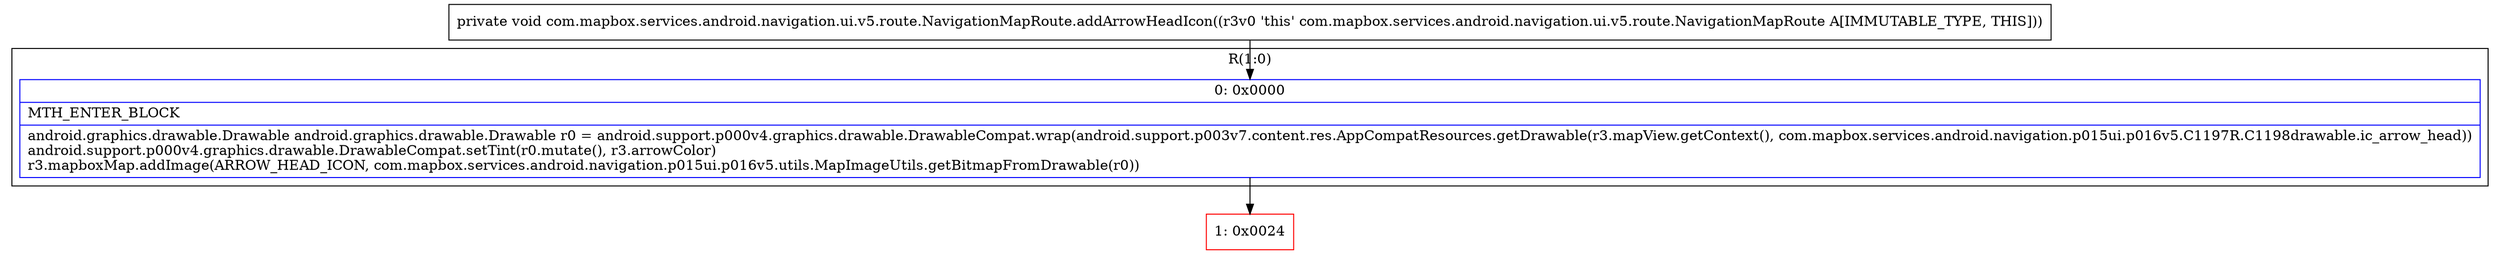 digraph "CFG forcom.mapbox.services.android.navigation.ui.v5.route.NavigationMapRoute.addArrowHeadIcon()V" {
subgraph cluster_Region_1604653595 {
label = "R(1:0)";
node [shape=record,color=blue];
Node_0 [shape=record,label="{0\:\ 0x0000|MTH_ENTER_BLOCK\l|android.graphics.drawable.Drawable android.graphics.drawable.Drawable r0 = android.support.p000v4.graphics.drawable.DrawableCompat.wrap(android.support.p003v7.content.res.AppCompatResources.getDrawable(r3.mapView.getContext(), com.mapbox.services.android.navigation.p015ui.p016v5.C1197R.C1198drawable.ic_arrow_head))\landroid.support.p000v4.graphics.drawable.DrawableCompat.setTint(r0.mutate(), r3.arrowColor)\lr3.mapboxMap.addImage(ARROW_HEAD_ICON, com.mapbox.services.android.navigation.p015ui.p016v5.utils.MapImageUtils.getBitmapFromDrawable(r0))\l}"];
}
Node_1 [shape=record,color=red,label="{1\:\ 0x0024}"];
MethodNode[shape=record,label="{private void com.mapbox.services.android.navigation.ui.v5.route.NavigationMapRoute.addArrowHeadIcon((r3v0 'this' com.mapbox.services.android.navigation.ui.v5.route.NavigationMapRoute A[IMMUTABLE_TYPE, THIS])) }"];
MethodNode -> Node_0;
Node_0 -> Node_1;
}

